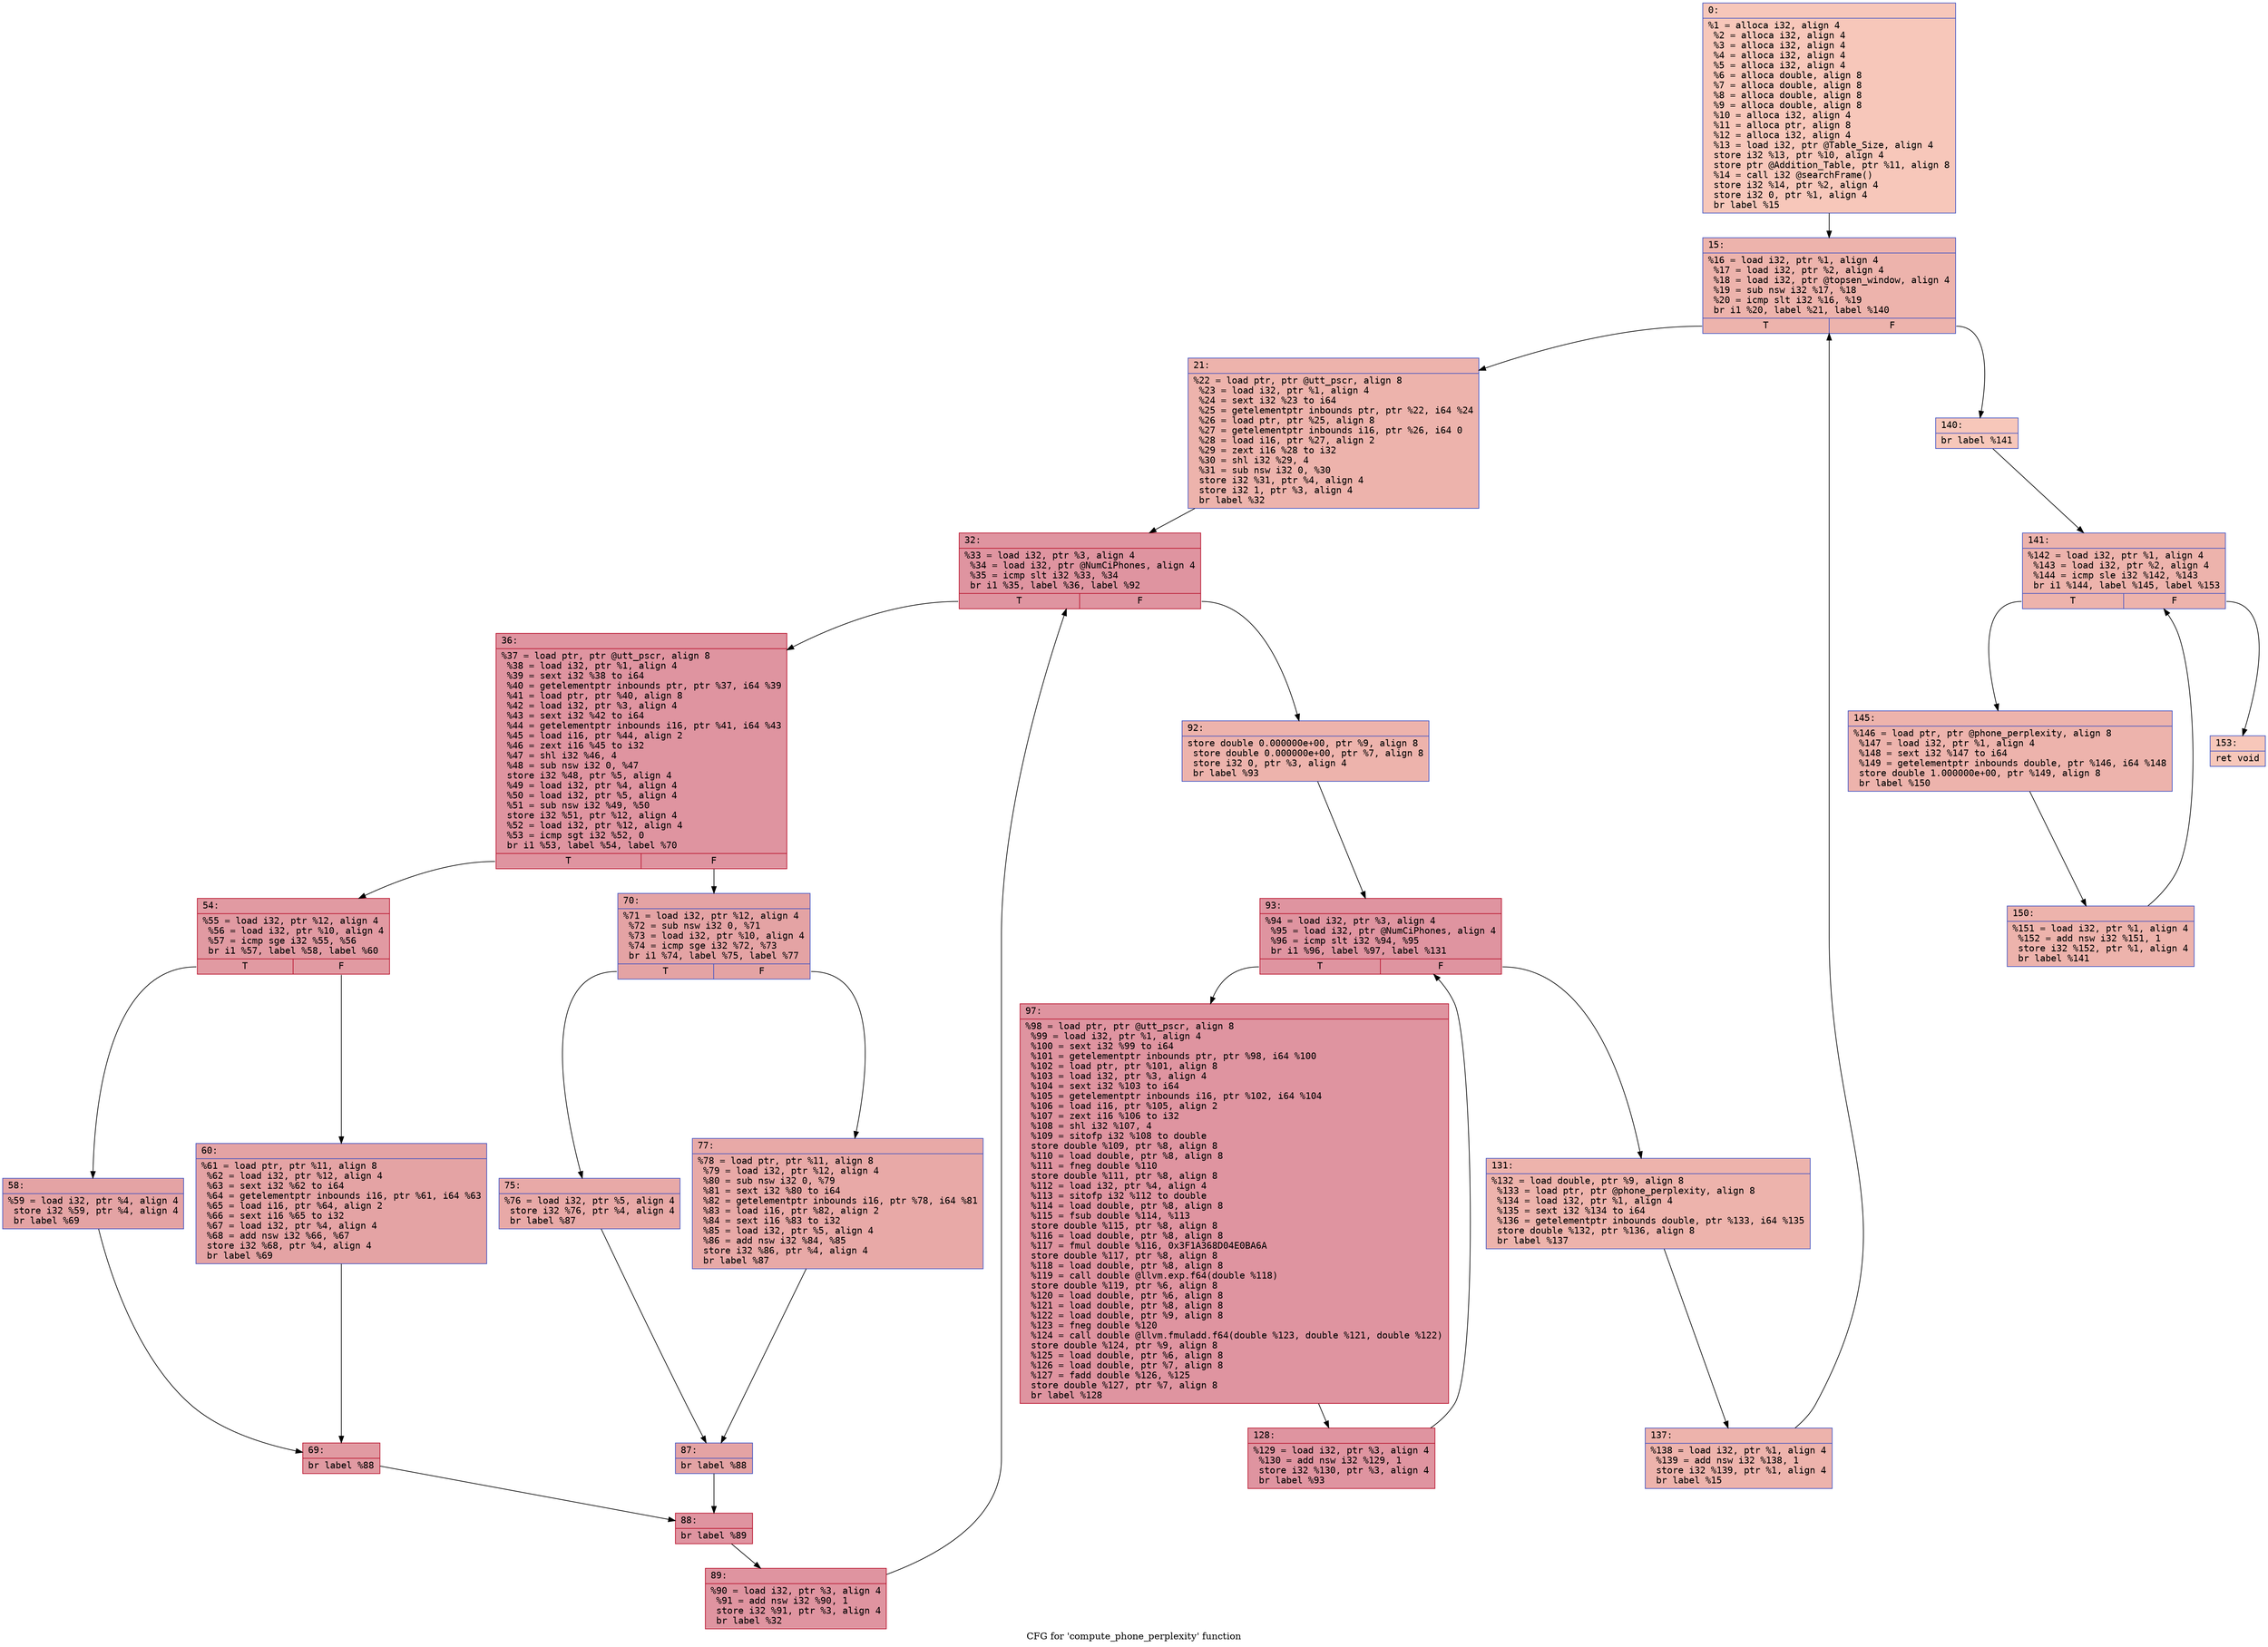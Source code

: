 digraph "CFG for 'compute_phone_perplexity' function" {
	label="CFG for 'compute_phone_perplexity' function";

	Node0x60000203ff20 [shape=record,color="#3d50c3ff", style=filled, fillcolor="#ec7f6370" fontname="Courier",label="{0:\l|  %1 = alloca i32, align 4\l  %2 = alloca i32, align 4\l  %3 = alloca i32, align 4\l  %4 = alloca i32, align 4\l  %5 = alloca i32, align 4\l  %6 = alloca double, align 8\l  %7 = alloca double, align 8\l  %8 = alloca double, align 8\l  %9 = alloca double, align 8\l  %10 = alloca i32, align 4\l  %11 = alloca ptr, align 8\l  %12 = alloca i32, align 4\l  %13 = load i32, ptr @Table_Size, align 4\l  store i32 %13, ptr %10, align 4\l  store ptr @Addition_Table, ptr %11, align 8\l  %14 = call i32 @searchFrame()\l  store i32 %14, ptr %2, align 4\l  store i32 0, ptr %1, align 4\l  br label %15\l}"];
	Node0x60000203ff20 -> Node0x60000203ff70[tooltip="0 -> 15\nProbability 100.00%" ];
	Node0x60000203ff70 [shape=record,color="#3d50c3ff", style=filled, fillcolor="#d6524470" fontname="Courier",label="{15:\l|  %16 = load i32, ptr %1, align 4\l  %17 = load i32, ptr %2, align 4\l  %18 = load i32, ptr @topsen_window, align 4\l  %19 = sub nsw i32 %17, %18\l  %20 = icmp slt i32 %16, %19\l  br i1 %20, label %21, label %140\l|{<s0>T|<s1>F}}"];
	Node0x60000203ff70:s0 -> Node0x600002038000[tooltip="15 -> 21\nProbability 96.88%" ];
	Node0x60000203ff70:s1 -> Node0x6000020385f0[tooltip="15 -> 140\nProbability 3.12%" ];
	Node0x600002038000 [shape=record,color="#3d50c3ff", style=filled, fillcolor="#d6524470" fontname="Courier",label="{21:\l|  %22 = load ptr, ptr @utt_pscr, align 8\l  %23 = load i32, ptr %1, align 4\l  %24 = sext i32 %23 to i64\l  %25 = getelementptr inbounds ptr, ptr %22, i64 %24\l  %26 = load ptr, ptr %25, align 8\l  %27 = getelementptr inbounds i16, ptr %26, i64 0\l  %28 = load i16, ptr %27, align 2\l  %29 = zext i16 %28 to i32\l  %30 = shl i32 %29, 4\l  %31 = sub nsw i32 0, %30\l  store i32 %31, ptr %4, align 4\l  store i32 1, ptr %3, align 4\l  br label %32\l}"];
	Node0x600002038000 -> Node0x600002038050[tooltip="21 -> 32\nProbability 100.00%" ];
	Node0x600002038050 [shape=record,color="#b70d28ff", style=filled, fillcolor="#b70d2870" fontname="Courier",label="{32:\l|  %33 = load i32, ptr %3, align 4\l  %34 = load i32, ptr @NumCiPhones, align 4\l  %35 = icmp slt i32 %33, %34\l  br i1 %35, label %36, label %92\l|{<s0>T|<s1>F}}"];
	Node0x600002038050:s0 -> Node0x6000020380a0[tooltip="32 -> 36\nProbability 96.88%" ];
	Node0x600002038050:s1 -> Node0x600002038410[tooltip="32 -> 92\nProbability 3.12%" ];
	Node0x6000020380a0 [shape=record,color="#b70d28ff", style=filled, fillcolor="#b70d2870" fontname="Courier",label="{36:\l|  %37 = load ptr, ptr @utt_pscr, align 8\l  %38 = load i32, ptr %1, align 4\l  %39 = sext i32 %38 to i64\l  %40 = getelementptr inbounds ptr, ptr %37, i64 %39\l  %41 = load ptr, ptr %40, align 8\l  %42 = load i32, ptr %3, align 4\l  %43 = sext i32 %42 to i64\l  %44 = getelementptr inbounds i16, ptr %41, i64 %43\l  %45 = load i16, ptr %44, align 2\l  %46 = zext i16 %45 to i32\l  %47 = shl i32 %46, 4\l  %48 = sub nsw i32 0, %47\l  store i32 %48, ptr %5, align 4\l  %49 = load i32, ptr %4, align 4\l  %50 = load i32, ptr %5, align 4\l  %51 = sub nsw i32 %49, %50\l  store i32 %51, ptr %12, align 4\l  %52 = load i32, ptr %12, align 4\l  %53 = icmp sgt i32 %52, 0\l  br i1 %53, label %54, label %70\l|{<s0>T|<s1>F}}"];
	Node0x6000020380a0:s0 -> Node0x6000020380f0[tooltip="36 -> 54\nProbability 62.50%" ];
	Node0x6000020380a0:s1 -> Node0x600002038230[tooltip="36 -> 70\nProbability 37.50%" ];
	Node0x6000020380f0 [shape=record,color="#b70d28ff", style=filled, fillcolor="#bb1b2c70" fontname="Courier",label="{54:\l|  %55 = load i32, ptr %12, align 4\l  %56 = load i32, ptr %10, align 4\l  %57 = icmp sge i32 %55, %56\l  br i1 %57, label %58, label %60\l|{<s0>T|<s1>F}}"];
	Node0x6000020380f0:s0 -> Node0x600002038140[tooltip="54 -> 58\nProbability 50.00%" ];
	Node0x6000020380f0:s1 -> Node0x600002038190[tooltip="54 -> 60\nProbability 50.00%" ];
	Node0x600002038140 [shape=record,color="#3d50c3ff", style=filled, fillcolor="#c32e3170" fontname="Courier",label="{58:\l|  %59 = load i32, ptr %4, align 4\l  store i32 %59, ptr %4, align 4\l  br label %69\l}"];
	Node0x600002038140 -> Node0x6000020381e0[tooltip="58 -> 69\nProbability 100.00%" ];
	Node0x600002038190 [shape=record,color="#3d50c3ff", style=filled, fillcolor="#c32e3170" fontname="Courier",label="{60:\l|  %61 = load ptr, ptr %11, align 8\l  %62 = load i32, ptr %12, align 4\l  %63 = sext i32 %62 to i64\l  %64 = getelementptr inbounds i16, ptr %61, i64 %63\l  %65 = load i16, ptr %64, align 2\l  %66 = sext i16 %65 to i32\l  %67 = load i32, ptr %4, align 4\l  %68 = add nsw i32 %66, %67\l  store i32 %68, ptr %4, align 4\l  br label %69\l}"];
	Node0x600002038190 -> Node0x6000020381e0[tooltip="60 -> 69\nProbability 100.00%" ];
	Node0x6000020381e0 [shape=record,color="#b70d28ff", style=filled, fillcolor="#bb1b2c70" fontname="Courier",label="{69:\l|  br label %88\l}"];
	Node0x6000020381e0 -> Node0x600002038370[tooltip="69 -> 88\nProbability 100.00%" ];
	Node0x600002038230 [shape=record,color="#3d50c3ff", style=filled, fillcolor="#c32e3170" fontname="Courier",label="{70:\l|  %71 = load i32, ptr %12, align 4\l  %72 = sub nsw i32 0, %71\l  %73 = load i32, ptr %10, align 4\l  %74 = icmp sge i32 %72, %73\l  br i1 %74, label %75, label %77\l|{<s0>T|<s1>F}}"];
	Node0x600002038230:s0 -> Node0x600002038280[tooltip="70 -> 75\nProbability 50.00%" ];
	Node0x600002038230:s1 -> Node0x6000020382d0[tooltip="70 -> 77\nProbability 50.00%" ];
	Node0x600002038280 [shape=record,color="#3d50c3ff", style=filled, fillcolor="#ca3b3770" fontname="Courier",label="{75:\l|  %76 = load i32, ptr %5, align 4\l  store i32 %76, ptr %4, align 4\l  br label %87\l}"];
	Node0x600002038280 -> Node0x600002038320[tooltip="75 -> 87\nProbability 100.00%" ];
	Node0x6000020382d0 [shape=record,color="#3d50c3ff", style=filled, fillcolor="#ca3b3770" fontname="Courier",label="{77:\l|  %78 = load ptr, ptr %11, align 8\l  %79 = load i32, ptr %12, align 4\l  %80 = sub nsw i32 0, %79\l  %81 = sext i32 %80 to i64\l  %82 = getelementptr inbounds i16, ptr %78, i64 %81\l  %83 = load i16, ptr %82, align 2\l  %84 = sext i16 %83 to i32\l  %85 = load i32, ptr %5, align 4\l  %86 = add nsw i32 %84, %85\l  store i32 %86, ptr %4, align 4\l  br label %87\l}"];
	Node0x6000020382d0 -> Node0x600002038320[tooltip="77 -> 87\nProbability 100.00%" ];
	Node0x600002038320 [shape=record,color="#3d50c3ff", style=filled, fillcolor="#c32e3170" fontname="Courier",label="{87:\l|  br label %88\l}"];
	Node0x600002038320 -> Node0x600002038370[tooltip="87 -> 88\nProbability 100.00%" ];
	Node0x600002038370 [shape=record,color="#b70d28ff", style=filled, fillcolor="#b70d2870" fontname="Courier",label="{88:\l|  br label %89\l}"];
	Node0x600002038370 -> Node0x6000020383c0[tooltip="88 -> 89\nProbability 100.00%" ];
	Node0x6000020383c0 [shape=record,color="#b70d28ff", style=filled, fillcolor="#b70d2870" fontname="Courier",label="{89:\l|  %90 = load i32, ptr %3, align 4\l  %91 = add nsw i32 %90, 1\l  store i32 %91, ptr %3, align 4\l  br label %32\l}"];
	Node0x6000020383c0 -> Node0x600002038050[tooltip="89 -> 32\nProbability 100.00%" ];
	Node0x600002038410 [shape=record,color="#3d50c3ff", style=filled, fillcolor="#d6524470" fontname="Courier",label="{92:\l|  store double 0.000000e+00, ptr %9, align 8\l  store double 0.000000e+00, ptr %7, align 8\l  store i32 0, ptr %3, align 4\l  br label %93\l}"];
	Node0x600002038410 -> Node0x600002038460[tooltip="92 -> 93\nProbability 100.00%" ];
	Node0x600002038460 [shape=record,color="#b70d28ff", style=filled, fillcolor="#b70d2870" fontname="Courier",label="{93:\l|  %94 = load i32, ptr %3, align 4\l  %95 = load i32, ptr @NumCiPhones, align 4\l  %96 = icmp slt i32 %94, %95\l  br i1 %96, label %97, label %131\l|{<s0>T|<s1>F}}"];
	Node0x600002038460:s0 -> Node0x6000020384b0[tooltip="93 -> 97\nProbability 96.88%" ];
	Node0x600002038460:s1 -> Node0x600002038550[tooltip="93 -> 131\nProbability 3.12%" ];
	Node0x6000020384b0 [shape=record,color="#b70d28ff", style=filled, fillcolor="#b70d2870" fontname="Courier",label="{97:\l|  %98 = load ptr, ptr @utt_pscr, align 8\l  %99 = load i32, ptr %1, align 4\l  %100 = sext i32 %99 to i64\l  %101 = getelementptr inbounds ptr, ptr %98, i64 %100\l  %102 = load ptr, ptr %101, align 8\l  %103 = load i32, ptr %3, align 4\l  %104 = sext i32 %103 to i64\l  %105 = getelementptr inbounds i16, ptr %102, i64 %104\l  %106 = load i16, ptr %105, align 2\l  %107 = zext i16 %106 to i32\l  %108 = shl i32 %107, 4\l  %109 = sitofp i32 %108 to double\l  store double %109, ptr %8, align 8\l  %110 = load double, ptr %8, align 8\l  %111 = fneg double %110\l  store double %111, ptr %8, align 8\l  %112 = load i32, ptr %4, align 4\l  %113 = sitofp i32 %112 to double\l  %114 = load double, ptr %8, align 8\l  %115 = fsub double %114, %113\l  store double %115, ptr %8, align 8\l  %116 = load double, ptr %8, align 8\l  %117 = fmul double %116, 0x3F1A368D04E0BA6A\l  store double %117, ptr %8, align 8\l  %118 = load double, ptr %8, align 8\l  %119 = call double @llvm.exp.f64(double %118)\l  store double %119, ptr %6, align 8\l  %120 = load double, ptr %6, align 8\l  %121 = load double, ptr %8, align 8\l  %122 = load double, ptr %9, align 8\l  %123 = fneg double %120\l  %124 = call double @llvm.fmuladd.f64(double %123, double %121, double %122)\l  store double %124, ptr %9, align 8\l  %125 = load double, ptr %6, align 8\l  %126 = load double, ptr %7, align 8\l  %127 = fadd double %126, %125\l  store double %127, ptr %7, align 8\l  br label %128\l}"];
	Node0x6000020384b0 -> Node0x600002038500[tooltip="97 -> 128\nProbability 100.00%" ];
	Node0x600002038500 [shape=record,color="#b70d28ff", style=filled, fillcolor="#b70d2870" fontname="Courier",label="{128:\l|  %129 = load i32, ptr %3, align 4\l  %130 = add nsw i32 %129, 1\l  store i32 %130, ptr %3, align 4\l  br label %93\l}"];
	Node0x600002038500 -> Node0x600002038460[tooltip="128 -> 93\nProbability 100.00%" ];
	Node0x600002038550 [shape=record,color="#3d50c3ff", style=filled, fillcolor="#d6524470" fontname="Courier",label="{131:\l|  %132 = load double, ptr %9, align 8\l  %133 = load ptr, ptr @phone_perplexity, align 8\l  %134 = load i32, ptr %1, align 4\l  %135 = sext i32 %134 to i64\l  %136 = getelementptr inbounds double, ptr %133, i64 %135\l  store double %132, ptr %136, align 8\l  br label %137\l}"];
	Node0x600002038550 -> Node0x6000020385a0[tooltip="131 -> 137\nProbability 100.00%" ];
	Node0x6000020385a0 [shape=record,color="#3d50c3ff", style=filled, fillcolor="#d6524470" fontname="Courier",label="{137:\l|  %138 = load i32, ptr %1, align 4\l  %139 = add nsw i32 %138, 1\l  store i32 %139, ptr %1, align 4\l  br label %15\l}"];
	Node0x6000020385a0 -> Node0x60000203ff70[tooltip="137 -> 15\nProbability 100.00%" ];
	Node0x6000020385f0 [shape=record,color="#3d50c3ff", style=filled, fillcolor="#ec7f6370" fontname="Courier",label="{140:\l|  br label %141\l}"];
	Node0x6000020385f0 -> Node0x600002038640[tooltip="140 -> 141\nProbability 100.00%" ];
	Node0x600002038640 [shape=record,color="#3d50c3ff", style=filled, fillcolor="#d6524470" fontname="Courier",label="{141:\l|  %142 = load i32, ptr %1, align 4\l  %143 = load i32, ptr %2, align 4\l  %144 = icmp sle i32 %142, %143\l  br i1 %144, label %145, label %153\l|{<s0>T|<s1>F}}"];
	Node0x600002038640:s0 -> Node0x600002038690[tooltip="141 -> 145\nProbability 96.88%" ];
	Node0x600002038640:s1 -> Node0x600002038730[tooltip="141 -> 153\nProbability 3.12%" ];
	Node0x600002038690 [shape=record,color="#3d50c3ff", style=filled, fillcolor="#d6524470" fontname="Courier",label="{145:\l|  %146 = load ptr, ptr @phone_perplexity, align 8\l  %147 = load i32, ptr %1, align 4\l  %148 = sext i32 %147 to i64\l  %149 = getelementptr inbounds double, ptr %146, i64 %148\l  store double 1.000000e+00, ptr %149, align 8\l  br label %150\l}"];
	Node0x600002038690 -> Node0x6000020386e0[tooltip="145 -> 150\nProbability 100.00%" ];
	Node0x6000020386e0 [shape=record,color="#3d50c3ff", style=filled, fillcolor="#d6524470" fontname="Courier",label="{150:\l|  %151 = load i32, ptr %1, align 4\l  %152 = add nsw i32 %151, 1\l  store i32 %152, ptr %1, align 4\l  br label %141\l}"];
	Node0x6000020386e0 -> Node0x600002038640[tooltip="150 -> 141\nProbability 100.00%" ];
	Node0x600002038730 [shape=record,color="#3d50c3ff", style=filled, fillcolor="#ec7f6370" fontname="Courier",label="{153:\l|  ret void\l}"];
}
